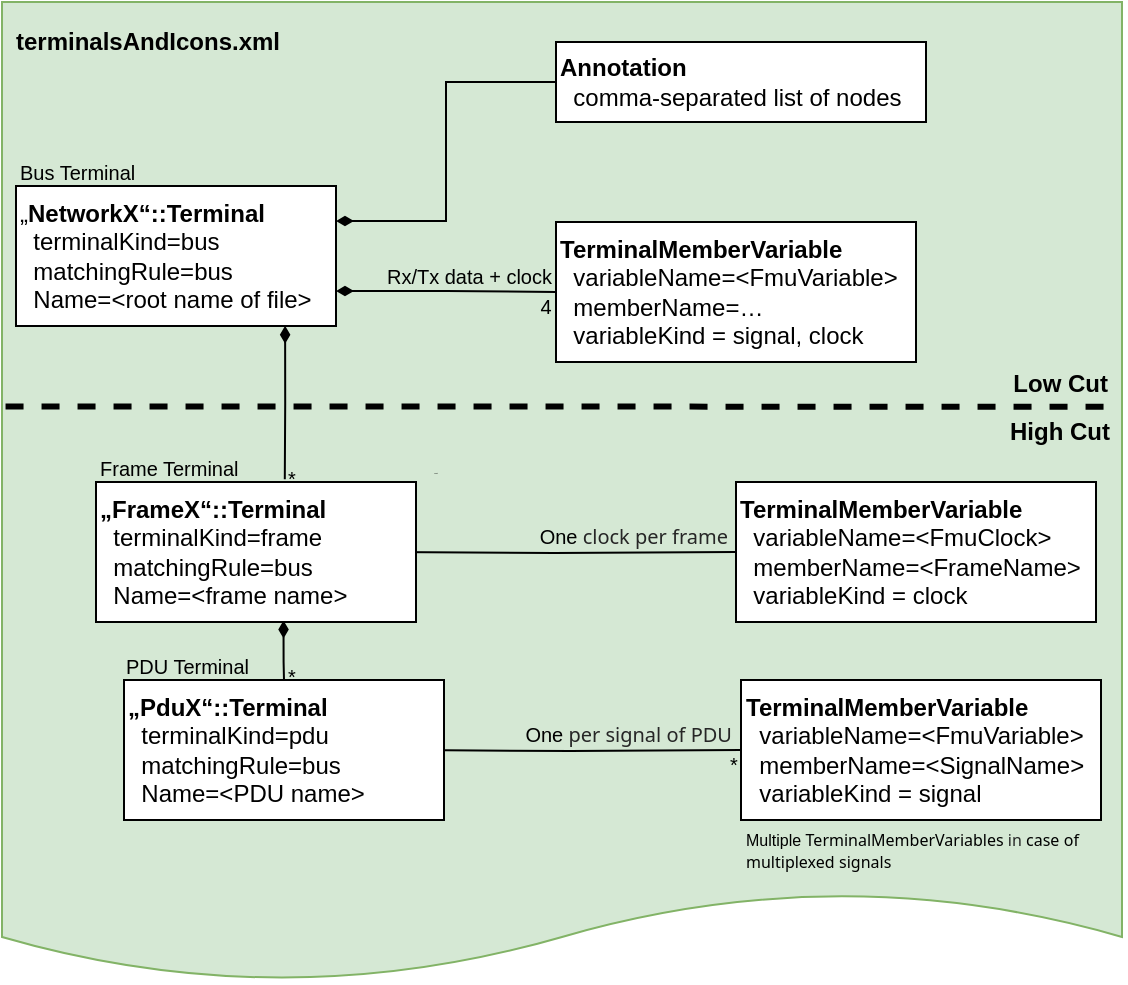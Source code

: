 <mxfile version="20.8.10" type="device"><diagram name="Page-1" id="NA00ltkQt7KQ1ODyW51z"><mxGraphModel dx="1019" dy="570" grid="1" gridSize="10" guides="1" tooltips="1" connect="1" arrows="1" fold="1" page="1" pageScale="1" pageWidth="850" pageHeight="1100" math="0" shadow="0"><root><mxCell id="0"/><mxCell id="1" parent="0"/><mxCell id="0_vyEXYit7AstUDox_LG-2" value="" style="shape=document;whiteSpace=wrap;html=1;boundedLbl=1;size=0.092;fillColor=#d5e8d4;strokeColor=#82b366;" vertex="1" parent="1"><mxGeometry x="30" y="50" width="560" height="490" as="geometry"/></mxCell><mxCell id="0_vyEXYit7AstUDox_LG-4" value="&lt;p style=&quot;language:de;margin-top:6.0pt;margin-bottom:0pt;margin-left:0in;&lt;br/&gt;text-indent:0in;text-align:left;direction:ltr;unicode-bidi:embed;mso-line-break-override:&lt;br/&gt;none;word-break:normal;punctuation-wrap:hanging&quot;&gt;terminalsAndIcons.xml&lt;/p&gt;" style="text;html=1;strokeColor=none;fillColor=none;align=center;verticalAlign=middle;whiteSpace=wrap;rounded=0;fontStyle=1" vertex="1" parent="1"><mxGeometry x="73" y="51" width="60" height="30" as="geometry"/></mxCell><mxCell id="0_vyEXYit7AstUDox_LG-14" style="edgeStyle=orthogonalEdgeStyle;rounded=0;orthogonalLoop=1;jettySize=auto;html=1;exitX=1;exitY=0.75;exitDx=0;exitDy=0;startArrow=diamondThin;startFill=1;endArrow=none;endFill=0;" edge="1" parent="1" source="0_vyEXYit7AstUDox_LG-6" target="0_vyEXYit7AstUDox_LG-13"><mxGeometry relative="1" as="geometry"/></mxCell><mxCell id="0_vyEXYit7AstUDox_LG-27" style="edgeStyle=orthogonalEdgeStyle;rounded=0;orthogonalLoop=1;jettySize=auto;html=1;exitX=0.841;exitY=0.999;exitDx=0;exitDy=0;strokeWidth=1;fontSize=1;startArrow=diamondThin;startFill=1;endArrow=none;endFill=0;exitPerimeter=0;entryX=0.59;entryY=-0.019;entryDx=0;entryDy=0;entryPerimeter=0;" edge="1" parent="1" source="0_vyEXYit7AstUDox_LG-6" target="0_vyEXYit7AstUDox_LG-19"><mxGeometry relative="1" as="geometry"/></mxCell><mxCell id="0_vyEXYit7AstUDox_LG-6" value="&lt;p style=&quot;margin-top: 0pt; margin-bottom: 0pt; margin-left: 0in; text-indent: 0in; direction: ltr; unicode-bidi: embed; word-break: normal;&quot;&gt;„&lt;b&gt;&lt;span&gt;NetworkX&lt;/span&gt;&lt;span&gt;“&lt;/span&gt;&lt;span&gt;::Terminal&lt;/span&gt;&lt;/b&gt;&lt;/p&gt;&lt;p style=&quot;margin-top: 0pt; margin-bottom: 0pt; margin-left: 0in; text-indent: 0in; direction: ltr; unicode-bidi: embed; word-break: normal;&quot;&gt;&lt;span&gt;&amp;nbsp;&amp;nbsp;&lt;/span&gt;&lt;span&gt;terminalKind&lt;/span&gt;&lt;span&gt;=&lt;/span&gt;&lt;span&gt;bus&lt;/span&gt;&lt;/p&gt;&lt;p style=&quot;margin-top: 0pt; margin-bottom: 0pt; margin-left: 0in; text-indent: 0in; direction: ltr; unicode-bidi: embed; word-break: normal;&quot;&gt;&lt;span&gt;&amp;nbsp;&amp;nbsp;&lt;/span&gt;&lt;span&gt;matchingRule&lt;/span&gt;&lt;span&gt;=&lt;/span&gt;&lt;span&gt;bus&lt;/span&gt;&lt;/p&gt;&lt;p style=&quot;margin-top: 0pt; margin-bottom: 0pt; margin-left: 0in; text-indent: 0in; direction: ltr; unicode-bidi: embed; word-break: normal;&quot;&gt;&lt;span&gt;&amp;nbsp; Name=&lt;/span&gt;&lt;span&gt;&amp;lt;root &lt;/span&gt;&lt;span&gt;name&lt;/span&gt;&lt;span&gt; &lt;/span&gt;&lt;span&gt;of&lt;/span&gt;&lt;span&gt; &lt;/span&gt;&lt;span&gt;file&lt;/span&gt;&lt;span&gt;&amp;gt;&lt;/span&gt;&lt;/p&gt;" style="rounded=0;whiteSpace=wrap;html=1;align=left;verticalAlign=top;" vertex="1" parent="1"><mxGeometry x="37" y="142" width="160" height="70" as="geometry"/></mxCell><mxCell id="0_vyEXYit7AstUDox_LG-12" style="edgeStyle=orthogonalEdgeStyle;rounded=0;orthogonalLoop=1;jettySize=auto;html=1;exitX=1;exitY=0.25;exitDx=0;exitDy=0;entryX=0;entryY=0.5;entryDx=0;entryDy=0;endArrow=none;endFill=0;startArrow=diamondThin;startFill=1;" edge="1" parent="1" source="0_vyEXYit7AstUDox_LG-6" target="0_vyEXYit7AstUDox_LG-11"><mxGeometry relative="1" as="geometry"><mxPoint x="250" y="130" as="sourcePoint"/></mxGeometry></mxCell><mxCell id="0_vyEXYit7AstUDox_LG-11" value="&lt;div&gt;&lt;b&gt;Annotation&lt;/b&gt;&lt;/div&gt;&lt;div&gt;&amp;nbsp; comma-separated list of nodes&lt;/div&gt;" style="whiteSpace=wrap;html=1;align=left;fillStyle=solid;fillColor=#FFFFFF;" vertex="1" parent="1"><mxGeometry x="307" y="70" width="185" height="40" as="geometry"/></mxCell><mxCell id="0_vyEXYit7AstUDox_LG-13" value="&lt;p style=&quot;margin-top: 0pt; margin-bottom: 0pt; margin-left: 0in; text-indent: 0in; direction: ltr; unicode-bidi: embed; word-break: normal;&quot;&gt;&lt;b&gt;TerminalMemberVariable&lt;/b&gt;&lt;/p&gt;&lt;p style=&quot;margin-top: 0pt; margin-bottom: 0pt; margin-left: 0in; text-indent: 0in; direction: ltr; unicode-bidi: embed; word-break: normal;&quot;&gt;&amp;nbsp; variableName=&amp;lt;FmuVariable&amp;gt;&lt;/p&gt;&lt;p style=&quot;margin-top: 0pt; margin-bottom: 0pt; margin-left: 0in; text-indent: 0in; direction: ltr; unicode-bidi: embed; word-break: normal;&quot;&gt;&amp;nbsp; memberName=…&amp;nbsp;&amp;nbsp;&lt;/p&gt;&lt;p style=&quot;margin-top: 0pt; margin-bottom: 0pt; margin-left: 0in; text-indent: 0in; direction: ltr; unicode-bidi: embed; word-break: normal;&quot;&gt;&amp;nbsp; variableKind = signal, clock&lt;/p&gt;&lt;div&gt;&lt;br&gt;&lt;/div&gt;" style="rounded=0;whiteSpace=wrap;html=1;align=left;verticalAlign=top;" vertex="1" parent="1"><mxGeometry x="307" y="160" width="180" height="70" as="geometry"/></mxCell><mxCell id="0_vyEXYit7AstUDox_LG-16" value="" style="endArrow=none;html=1;rounded=0;strokeWidth=3;dashed=1;exitX=0.003;exitY=0.378;exitDx=0;exitDy=0;exitPerimeter=0;entryX=0.999;entryY=0.413;entryDx=0;entryDy=0;entryPerimeter=0;" edge="1" parent="1" target="0_vyEXYit7AstUDox_LG-2"><mxGeometry relative="1" as="geometry"><mxPoint x="31.77" y="252.22" as="sourcePoint"/><mxPoint x="590" y="260" as="targetPoint"/></mxGeometry></mxCell><mxCell id="0_vyEXYit7AstUDox_LG-17" value="Low Cut" style="text;html=1;strokeColor=none;fillColor=none;align=right;verticalAlign=middle;whiteSpace=wrap;rounded=0;fontStyle=1" vertex="1" parent="1"><mxGeometry x="525" y="226" width="60" height="30" as="geometry"/></mxCell><mxCell id="0_vyEXYit7AstUDox_LG-18" value="High Cut" style="text;html=1;strokeColor=none;fillColor=none;align=right;verticalAlign=middle;whiteSpace=wrap;rounded=0;fontStyle=1" vertex="1" parent="1"><mxGeometry x="526" y="250" width="60" height="30" as="geometry"/></mxCell><mxCell id="0_vyEXYit7AstUDox_LG-29" style="edgeStyle=orthogonalEdgeStyle;rounded=0;orthogonalLoop=1;jettySize=auto;html=1;exitX=0.586;exitY=0.989;exitDx=0;exitDy=0;strokeWidth=1;fontSize=1;startArrow=diamondThin;startFill=1;endArrow=none;endFill=0;exitPerimeter=0;" edge="1" parent="1" source="0_vyEXYit7AstUDox_LG-19" target="0_vyEXYit7AstUDox_LG-20"><mxGeometry relative="1" as="geometry"/></mxCell><mxCell id="0_vyEXYit7AstUDox_LG-31" style="edgeStyle=orthogonalEdgeStyle;rounded=0;orthogonalLoop=1;jettySize=auto;html=1;exitX=1;exitY=0.5;exitDx=0;exitDy=0;entryX=0;entryY=0.5;entryDx=0;entryDy=0;strokeWidth=1;fontSize=1;startArrow=diamondThin;startFill=1;endArrow=none;endFill=0;" edge="1" parent="1" target="0_vyEXYit7AstUDox_LG-21"><mxGeometry relative="1" as="geometry"><mxPoint x="214" y="325" as="sourcePoint"/></mxGeometry></mxCell><mxCell id="0_vyEXYit7AstUDox_LG-19" value="&lt;p style=&quot;margin-top: 0pt; margin-bottom: 0pt; margin-left: 0in; text-indent: 0in; direction: ltr; unicode-bidi: embed; word-break: normal;&quot;&gt;&lt;b&gt;„FrameX“::Terminal&lt;/b&gt;&lt;/p&gt;&lt;p style=&quot;margin-top: 0pt; margin-bottom: 0pt; margin-left: 0in; text-indent: 0in; direction: ltr; unicode-bidi: embed; word-break: normal;&quot;&gt;&amp;nbsp; terminalKind=frame&lt;/p&gt;&lt;p style=&quot;margin-top: 0pt; margin-bottom: 0pt; margin-left: 0in; text-indent: 0in; direction: ltr; unicode-bidi: embed; word-break: normal;&quot;&gt;&amp;nbsp; matchingRule=bus&lt;/p&gt;&lt;p style=&quot;margin-top: 0pt; margin-bottom: 0pt; margin-left: 0in; text-indent: 0in; direction: ltr; unicode-bidi: embed; word-break: normal;&quot;&gt;&amp;nbsp; Name=&amp;lt;frame name&amp;gt;&lt;/p&gt;&lt;div&gt;&lt;br&gt;&lt;/div&gt;" style="rounded=0;whiteSpace=wrap;html=1;align=left;verticalAlign=top;" vertex="1" parent="1"><mxGeometry x="77" y="290" width="160" height="70" as="geometry"/></mxCell><mxCell id="0_vyEXYit7AstUDox_LG-32" style="edgeStyle=orthogonalEdgeStyle;rounded=0;orthogonalLoop=1;jettySize=auto;html=1;exitX=1;exitY=0.5;exitDx=0;exitDy=0;entryX=0;entryY=0.5;entryDx=0;entryDy=0;strokeWidth=1;fontSize=1;startArrow=diamondThin;startFill=1;endArrow=none;endFill=0;" edge="1" parent="1" target="0_vyEXYit7AstUDox_LG-22"><mxGeometry relative="1" as="geometry"><mxPoint x="228" y="424" as="sourcePoint"/></mxGeometry></mxCell><mxCell id="0_vyEXYit7AstUDox_LG-20" value="&lt;p style=&quot;margin-top: 0pt; margin-bottom: 0pt; margin-left: 0in; text-indent: 0in; direction: ltr; unicode-bidi: embed; word-break: normal;&quot;&gt;&lt;b&gt;„PduX“::Terminal&lt;/b&gt;&lt;/p&gt;&lt;p style=&quot;margin-top: 0pt; margin-bottom: 0pt; margin-left: 0in; text-indent: 0in; direction: ltr; unicode-bidi: embed; word-break: normal;&quot;&gt;&amp;nbsp; terminalKind=pdu&lt;/p&gt;&lt;p style=&quot;margin-top: 0pt; margin-bottom: 0pt; margin-left: 0in; text-indent: 0in; direction: ltr; unicode-bidi: embed; word-break: normal;&quot;&gt;&amp;nbsp; matchingRule=bus&lt;/p&gt;&lt;p style=&quot;margin-top: 0pt; margin-bottom: 0pt; margin-left: 0in; text-indent: 0in; direction: ltr; unicode-bidi: embed; word-break: normal;&quot;&gt;&amp;nbsp; Name=&amp;lt;PDU name&amp;gt;&lt;/p&gt;" style="rounded=0;whiteSpace=wrap;html=1;align=left;verticalAlign=top;" vertex="1" parent="1"><mxGeometry x="91" y="389" width="160" height="70" as="geometry"/></mxCell><mxCell id="0_vyEXYit7AstUDox_LG-21" value="&lt;p style=&quot;margin-top: 0pt; margin-bottom: 0pt; margin-left: 0in; text-indent: 0in; direction: ltr; unicode-bidi: embed; word-break: normal;&quot;&gt;&lt;b&gt;TerminalMemberVariable&lt;/b&gt;&lt;/p&gt;&lt;p style=&quot;margin-top: 0pt; margin-bottom: 0pt; margin-left: 0in; text-indent: 0in; direction: ltr; unicode-bidi: embed; word-break: normal;&quot;&gt;&amp;nbsp; variableName=&amp;lt;FmuClock&amp;gt;&lt;/p&gt;&lt;p style=&quot;margin-top: 0pt; margin-bottom: 0pt; margin-left: 0in; text-indent: 0in; direction: ltr; unicode-bidi: embed; word-break: normal;&quot;&gt;&amp;nbsp; memberName=&amp;lt;FrameName&amp;gt;&amp;nbsp;&amp;nbsp;&lt;/p&gt;&lt;p style=&quot;margin-top: 0pt; margin-bottom: 0pt; margin-left: 0in; text-indent: 0in; direction: ltr; unicode-bidi: embed; word-break: normal;&quot;&gt;&amp;nbsp; variableKind = clock&lt;/p&gt;" style="rounded=0;whiteSpace=wrap;html=1;align=left;verticalAlign=top;" vertex="1" parent="1"><mxGeometry x="397" y="290" width="180" height="70" as="geometry"/></mxCell><mxCell id="0_vyEXYit7AstUDox_LG-22" value="&lt;p style=&quot;margin-top: 0pt; margin-bottom: 0pt; margin-left: 0in; text-indent: 0in; direction: ltr; unicode-bidi: embed; word-break: normal;&quot;&gt;&lt;b&gt;TerminalMemberVariable&lt;/b&gt;&lt;/p&gt;&lt;p style=&quot;margin-top: 0pt; margin-bottom: 0pt; margin-left: 0in; text-indent: 0in; direction: ltr; unicode-bidi: embed; word-break: normal;&quot;&gt;&amp;nbsp; variableName=&amp;lt;FmuVariable&amp;gt;&lt;/p&gt;&lt;p style=&quot;margin-top: 0pt; margin-bottom: 0pt; margin-left: 0in; text-indent: 0in; direction: ltr; unicode-bidi: embed; word-break: normal;&quot;&gt;&amp;nbsp; memberName=&amp;lt;SignalName&amp;gt;&amp;nbsp;&amp;nbsp;&lt;/p&gt;&lt;p style=&quot;margin-top: 0pt; margin-bottom: 0pt; margin-left: 0in; text-indent: 0in; direction: ltr; unicode-bidi: embed; word-break: normal;&quot;&gt;&amp;nbsp; variableKind = signal&lt;/p&gt;" style="rounded=0;whiteSpace=wrap;html=1;align=left;verticalAlign=top;" vertex="1" parent="1"><mxGeometry x="399.5" y="389" width="180" height="70" as="geometry"/></mxCell><mxCell id="0_vyEXYit7AstUDox_LG-33" value="Text" style="text;html=1;strokeColor=none;fillColor=none;align=center;verticalAlign=middle;whiteSpace=wrap;rounded=0;fontSize=1;" vertex="1" parent="1"><mxGeometry x="217" y="270" width="60" height="30" as="geometry"/></mxCell><mxCell id="0_vyEXYit7AstUDox_LG-34" value="Bus Terminal" style="text;html=1;strokeColor=none;fillColor=none;align=left;verticalAlign=middle;whiteSpace=wrap;rounded=0;fontSize=10;" vertex="1" parent="1"><mxGeometry x="37" y="120" width="90" height="30" as="geometry"/></mxCell><mxCell id="0_vyEXYit7AstUDox_LG-35" value="Frame Terminal" style="text;html=1;strokeColor=none;fillColor=none;align=left;verticalAlign=middle;whiteSpace=wrap;rounded=0;fontSize=10;" vertex="1" parent="1"><mxGeometry x="77" y="268" width="90" height="30" as="geometry"/></mxCell><mxCell id="0_vyEXYit7AstUDox_LG-37" value="PDU Terminal" style="text;html=1;strokeColor=none;fillColor=none;align=left;verticalAlign=middle;whiteSpace=wrap;rounded=0;fontSize=10;" vertex="1" parent="1"><mxGeometry x="90" y="367" width="90" height="30" as="geometry"/></mxCell><mxCell id="0_vyEXYit7AstUDox_LG-39" value="*" style="text;html=1;strokeColor=none;fillColor=none;align=center;verticalAlign=middle;whiteSpace=wrap;rounded=0;fontSize=10;" vertex="1" parent="1"><mxGeometry x="145" y="372" width="60" height="30" as="geometry"/></mxCell><mxCell id="0_vyEXYit7AstUDox_LG-40" value="*" style="text;html=1;strokeColor=none;fillColor=none;align=center;verticalAlign=middle;whiteSpace=wrap;rounded=0;fontSize=10;" vertex="1" parent="1"><mxGeometry x="145" y="273" width="60" height="30" as="geometry"/></mxCell><mxCell id="0_vyEXYit7AstUDox_LG-41" value="&lt;p style=&quot;margin-top: 0pt; margin-bottom: 0pt; margin-left: 0in; text-indent: 0in; direction: ltr; unicode-bidi: embed; word-break: normal;&quot;&gt;One&lt;span style=&quot;font-family: &amp;quot;Segoe UI&amp;quot;; color: rgb(38, 38, 38);&quot;&gt; &lt;/span&gt;&lt;span style=&quot;font-family: &amp;quot;Segoe UI&amp;quot;; color: rgb(38, 38, 38);&quot;&gt;clock&lt;/span&gt;&lt;span style=&quot;font-family: &amp;quot;Segoe UI&amp;quot;; color: rgb(38, 38, 38);&quot;&gt; per frame&lt;/span&gt;&lt;/p&gt;" style="text;html=1;strokeColor=none;fillColor=none;align=right;verticalAlign=middle;whiteSpace=wrap;rounded=0;fontSize=10;" vertex="1" parent="1"><mxGeometry x="265" y="302" width="130" height="30" as="geometry"/></mxCell><mxCell id="0_vyEXYit7AstUDox_LG-43" value="&lt;p style=&quot;margin-top: 0pt; margin-bottom: 0pt; margin-left: 0in; text-indent: 0in; text-align: left; direction: ltr; unicode-bidi: embed; word-break: normal;&quot;&gt;One&lt;span style=&quot;font-family: &amp;quot;Segoe UI&amp;quot;; color: rgb(38, 38, 38);&quot;&gt; per &lt;/span&gt;&lt;span style=&quot;font-family: &amp;quot;Segoe UI&amp;quot;; color: rgb(38, 38, 38);&quot;&gt;signal&lt;/span&gt;&lt;span style=&quot;font-family: &amp;quot;Segoe UI&amp;quot;; color: rgb(38, 38, 38);&quot;&gt; &lt;/span&gt;&lt;span style=&quot;font-family: &amp;quot;Segoe UI&amp;quot;; color: rgb(38, 38, 38);&quot;&gt;of&lt;/span&gt;&lt;span style=&quot;font-family: &amp;quot;Segoe UI&amp;quot;; color: rgb(38, 38, 38);&quot;&gt; PDU&lt;/span&gt;&lt;/p&gt;" style="text;html=1;strokeColor=none;fillColor=none;align=right;verticalAlign=middle;whiteSpace=wrap;rounded=0;fontSize=10;" vertex="1" parent="1"><mxGeometry x="267" y="401" width="130" height="30" as="geometry"/></mxCell><mxCell id="0_vyEXYit7AstUDox_LG-45" value="*" style="text;html=1;strokeColor=none;fillColor=none;align=center;verticalAlign=middle;whiteSpace=wrap;rounded=0;fontSize=10;" vertex="1" parent="1"><mxGeometry x="366" y="416" width="60" height="30" as="geometry"/></mxCell><mxCell id="0_vyEXYit7AstUDox_LG-46" value="&lt;p style=&quot;margin-top: 0pt; margin-bottom: 0pt; margin-left: 0in; text-indent: 0in; direction: ltr; unicode-bidi: embed; word-break: normal; font-size: 8px;&quot;&gt;Multiple &lt;span style=&quot;font-size: 8px; font-family: &amp;quot;Segoe UI&amp;quot;;&quot;&gt;TerminalMemberVariables&lt;/span&gt;&lt;span style=&quot;font-family: &amp;quot;Segoe UI&amp;quot;; color: rgb(38, 38, 38); font-size: 8px;&quot;&gt; in &lt;/span&gt;&lt;span style=&quot;font-size: 8px; font-family: &amp;quot;Segoe UI&amp;quot;;&quot;&gt;case&lt;/span&gt;&lt;span style=&quot;font-size: 8px; color: rgb(38, 38, 38);&quot;&gt; &lt;/span&gt;&lt;span style=&quot;font-size: 8px; font-family: &amp;quot;Segoe UI&amp;quot;;&quot;&gt;of&lt;/span&gt;&lt;span style=&quot;font-size: 8px; color: rgb(38, 38, 38);&quot;&gt; &lt;/span&gt;&lt;span style=&quot;font-size: 8px; font-family: &amp;quot;Segoe UI&amp;quot;;&quot;&gt;multiplexed&lt;/span&gt;&lt;span style=&quot;font-size: 8px; color: rgb(38, 38, 38);&quot;&gt; &lt;/span&gt;&lt;span style=&quot;font-size: 8px; font-family: &amp;quot;Segoe UI&amp;quot;;&quot;&gt;signals&lt;/span&gt;&lt;/p&gt;" style="text;html=1;strokeColor=none;fillColor=none;align=left;verticalAlign=middle;whiteSpace=wrap;rounded=0;fontSize=8;" vertex="1" parent="1"><mxGeometry x="399.5" y="459" width="170" height="30" as="geometry"/></mxCell><mxCell id="0_vyEXYit7AstUDox_LG-47" value="&lt;p style=&quot;margin-top: 0pt; margin-bottom: 0pt; margin-left: 0in; text-indent: 0in; direction: ltr; unicode-bidi: embed; word-break: normal;&quot;&gt;Rx/Tx data + clock&lt;/p&gt;" style="text;html=1;strokeColor=none;fillColor=none;align=right;verticalAlign=middle;whiteSpace=wrap;rounded=0;fontSize=10;" vertex="1" parent="1"><mxGeometry x="177" y="172" width="130" height="30" as="geometry"/></mxCell><mxCell id="0_vyEXYit7AstUDox_LG-48" value="4" style="text;html=1;strokeColor=none;fillColor=none;align=center;verticalAlign=middle;whiteSpace=wrap;rounded=0;fontSize=10;" vertex="1" parent="1"><mxGeometry x="272" y="187" width="60" height="30" as="geometry"/></mxCell></root></mxGraphModel></diagram></mxfile>